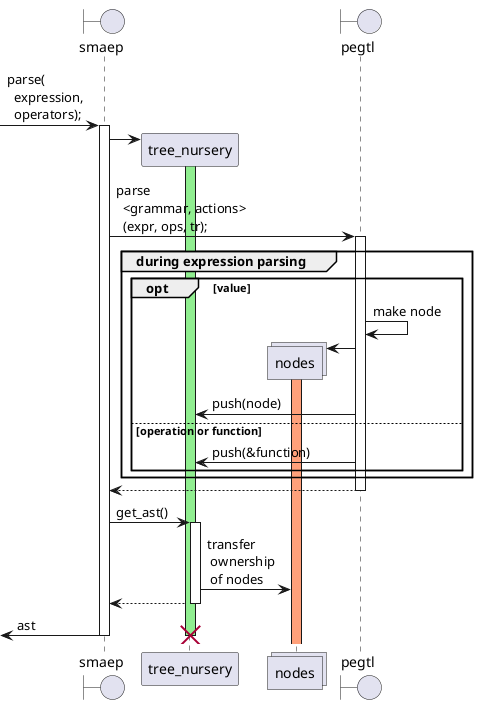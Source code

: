 @startuml parse_to_ast

boundary smaep
participant tree_nursery
collections nodes
boundary pegtl

[-> smaep: parse(\n  expression, \n  operators);
activate smaep
    smaep -> tree_nursery **
    activate tree_nursery #LightGreen
        smaep -> pegtl: parse\n  <grammar, actions>\n  (expr, ops, tr);
        activate pegtl
            group during expression parsing 
                opt value
                    pegtl -> pegtl: make node
                    pegtl -> nodes**
                    activate nodes #LightSalmon
                    pegtl -> tree_nursery: push(node)
                else operation or function
                    pegtl -> tree_nursery: push(&function)
                end
            end
        pegtl --> smaep
        deactivate pegtl

        smaep -> tree_nursery: get_ast()
        activate tree_nursery
            tree_nursery -> nodes: transfer\n ownership\n of nodes
        smaep <-- tree_nursery
        deactivate tree_nursery
        
        [<- smaep: ast
    destroy tree_nursery
deactivate smaep

@enduml